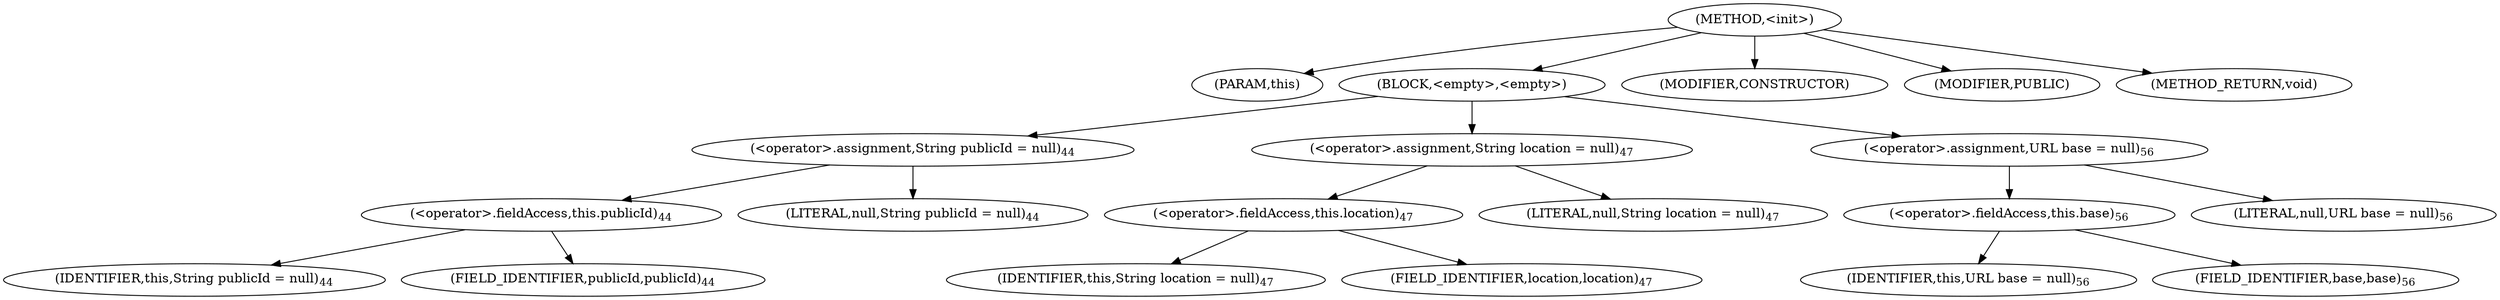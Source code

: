 digraph "&lt;init&gt;" {  
"96" [label = <(METHOD,&lt;init&gt;)> ]
"97" [label = <(PARAM,this)> ]
"98" [label = <(BLOCK,&lt;empty&gt;,&lt;empty&gt;)> ]
"99" [label = <(&lt;operator&gt;.assignment,String publicId = null)<SUB>44</SUB>> ]
"100" [label = <(&lt;operator&gt;.fieldAccess,this.publicId)<SUB>44</SUB>> ]
"101" [label = <(IDENTIFIER,this,String publicId = null)<SUB>44</SUB>> ]
"102" [label = <(FIELD_IDENTIFIER,publicId,publicId)<SUB>44</SUB>> ]
"103" [label = <(LITERAL,null,String publicId = null)<SUB>44</SUB>> ]
"104" [label = <(&lt;operator&gt;.assignment,String location = null)<SUB>47</SUB>> ]
"105" [label = <(&lt;operator&gt;.fieldAccess,this.location)<SUB>47</SUB>> ]
"106" [label = <(IDENTIFIER,this,String location = null)<SUB>47</SUB>> ]
"107" [label = <(FIELD_IDENTIFIER,location,location)<SUB>47</SUB>> ]
"108" [label = <(LITERAL,null,String location = null)<SUB>47</SUB>> ]
"109" [label = <(&lt;operator&gt;.assignment,URL base = null)<SUB>56</SUB>> ]
"110" [label = <(&lt;operator&gt;.fieldAccess,this.base)<SUB>56</SUB>> ]
"111" [label = <(IDENTIFIER,this,URL base = null)<SUB>56</SUB>> ]
"112" [label = <(FIELD_IDENTIFIER,base,base)<SUB>56</SUB>> ]
"113" [label = <(LITERAL,null,URL base = null)<SUB>56</SUB>> ]
"114" [label = <(MODIFIER,CONSTRUCTOR)> ]
"115" [label = <(MODIFIER,PUBLIC)> ]
"116" [label = <(METHOD_RETURN,void)> ]
  "96" -> "97" 
  "96" -> "98" 
  "96" -> "114" 
  "96" -> "115" 
  "96" -> "116" 
  "98" -> "99" 
  "98" -> "104" 
  "98" -> "109" 
  "99" -> "100" 
  "99" -> "103" 
  "100" -> "101" 
  "100" -> "102" 
  "104" -> "105" 
  "104" -> "108" 
  "105" -> "106" 
  "105" -> "107" 
  "109" -> "110" 
  "109" -> "113" 
  "110" -> "111" 
  "110" -> "112" 
}
